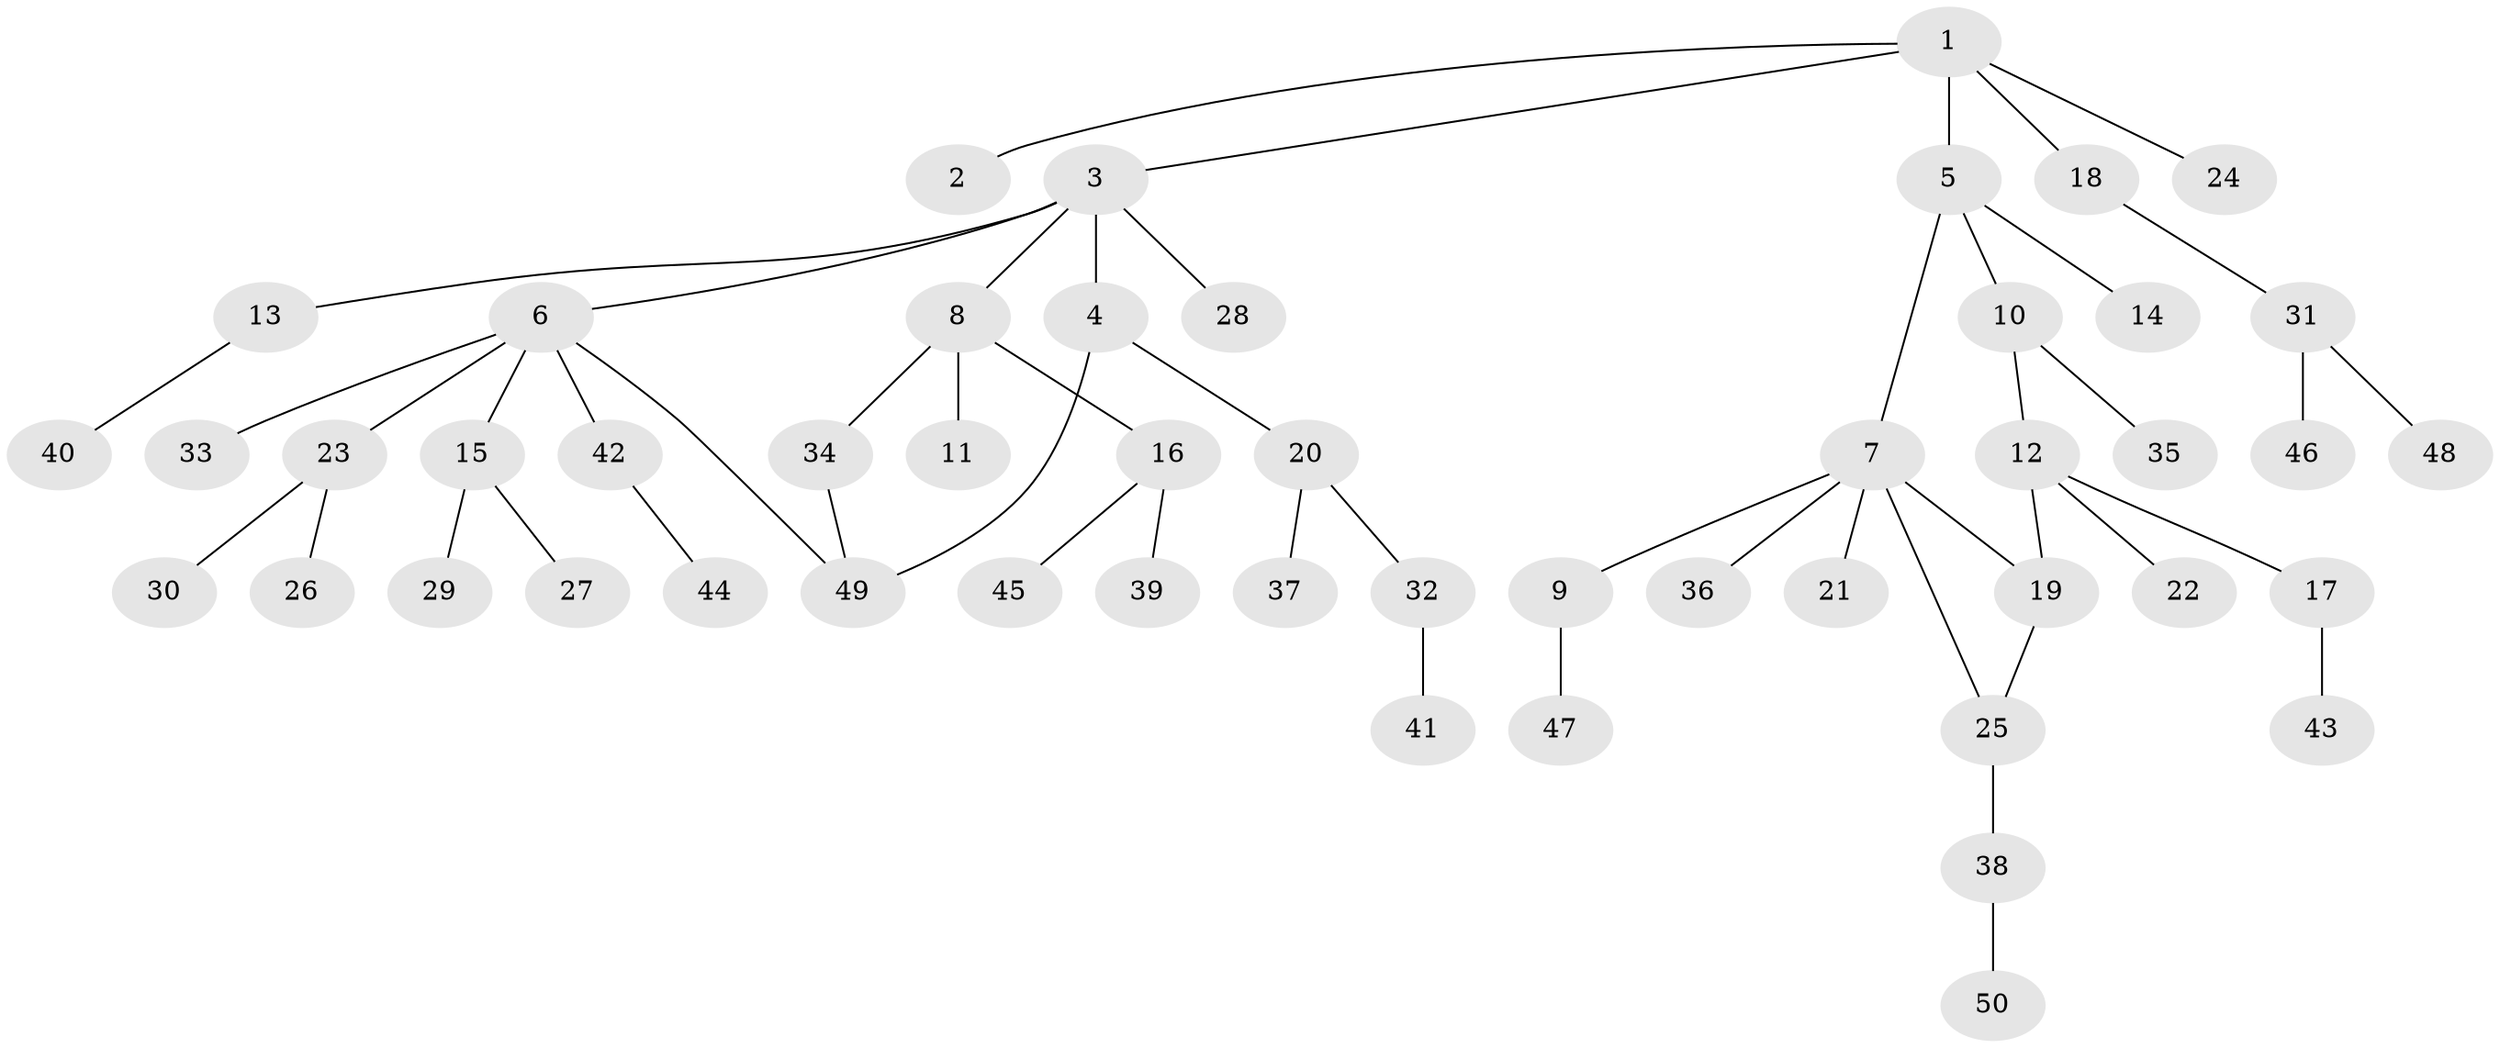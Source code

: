 // Generated by graph-tools (version 1.1) at 2025/13/03/09/25 04:13:16]
// undirected, 50 vertices, 53 edges
graph export_dot {
graph [start="1"]
  node [color=gray90,style=filled];
  1;
  2;
  3;
  4;
  5;
  6;
  7;
  8;
  9;
  10;
  11;
  12;
  13;
  14;
  15;
  16;
  17;
  18;
  19;
  20;
  21;
  22;
  23;
  24;
  25;
  26;
  27;
  28;
  29;
  30;
  31;
  32;
  33;
  34;
  35;
  36;
  37;
  38;
  39;
  40;
  41;
  42;
  43;
  44;
  45;
  46;
  47;
  48;
  49;
  50;
  1 -- 2;
  1 -- 3;
  1 -- 5;
  1 -- 18;
  1 -- 24;
  3 -- 4;
  3 -- 6;
  3 -- 8;
  3 -- 13;
  3 -- 28;
  4 -- 20;
  4 -- 49;
  5 -- 7;
  5 -- 10;
  5 -- 14;
  6 -- 15;
  6 -- 23;
  6 -- 33;
  6 -- 42;
  6 -- 49;
  7 -- 9;
  7 -- 21;
  7 -- 25;
  7 -- 36;
  7 -- 19;
  8 -- 11;
  8 -- 16;
  8 -- 34;
  9 -- 47;
  10 -- 12;
  10 -- 35;
  12 -- 17;
  12 -- 19;
  12 -- 22;
  13 -- 40;
  15 -- 27;
  15 -- 29;
  16 -- 39;
  16 -- 45;
  17 -- 43;
  18 -- 31;
  19 -- 25;
  20 -- 32;
  20 -- 37;
  23 -- 26;
  23 -- 30;
  25 -- 38;
  31 -- 46;
  31 -- 48;
  32 -- 41;
  34 -- 49;
  38 -- 50;
  42 -- 44;
}
